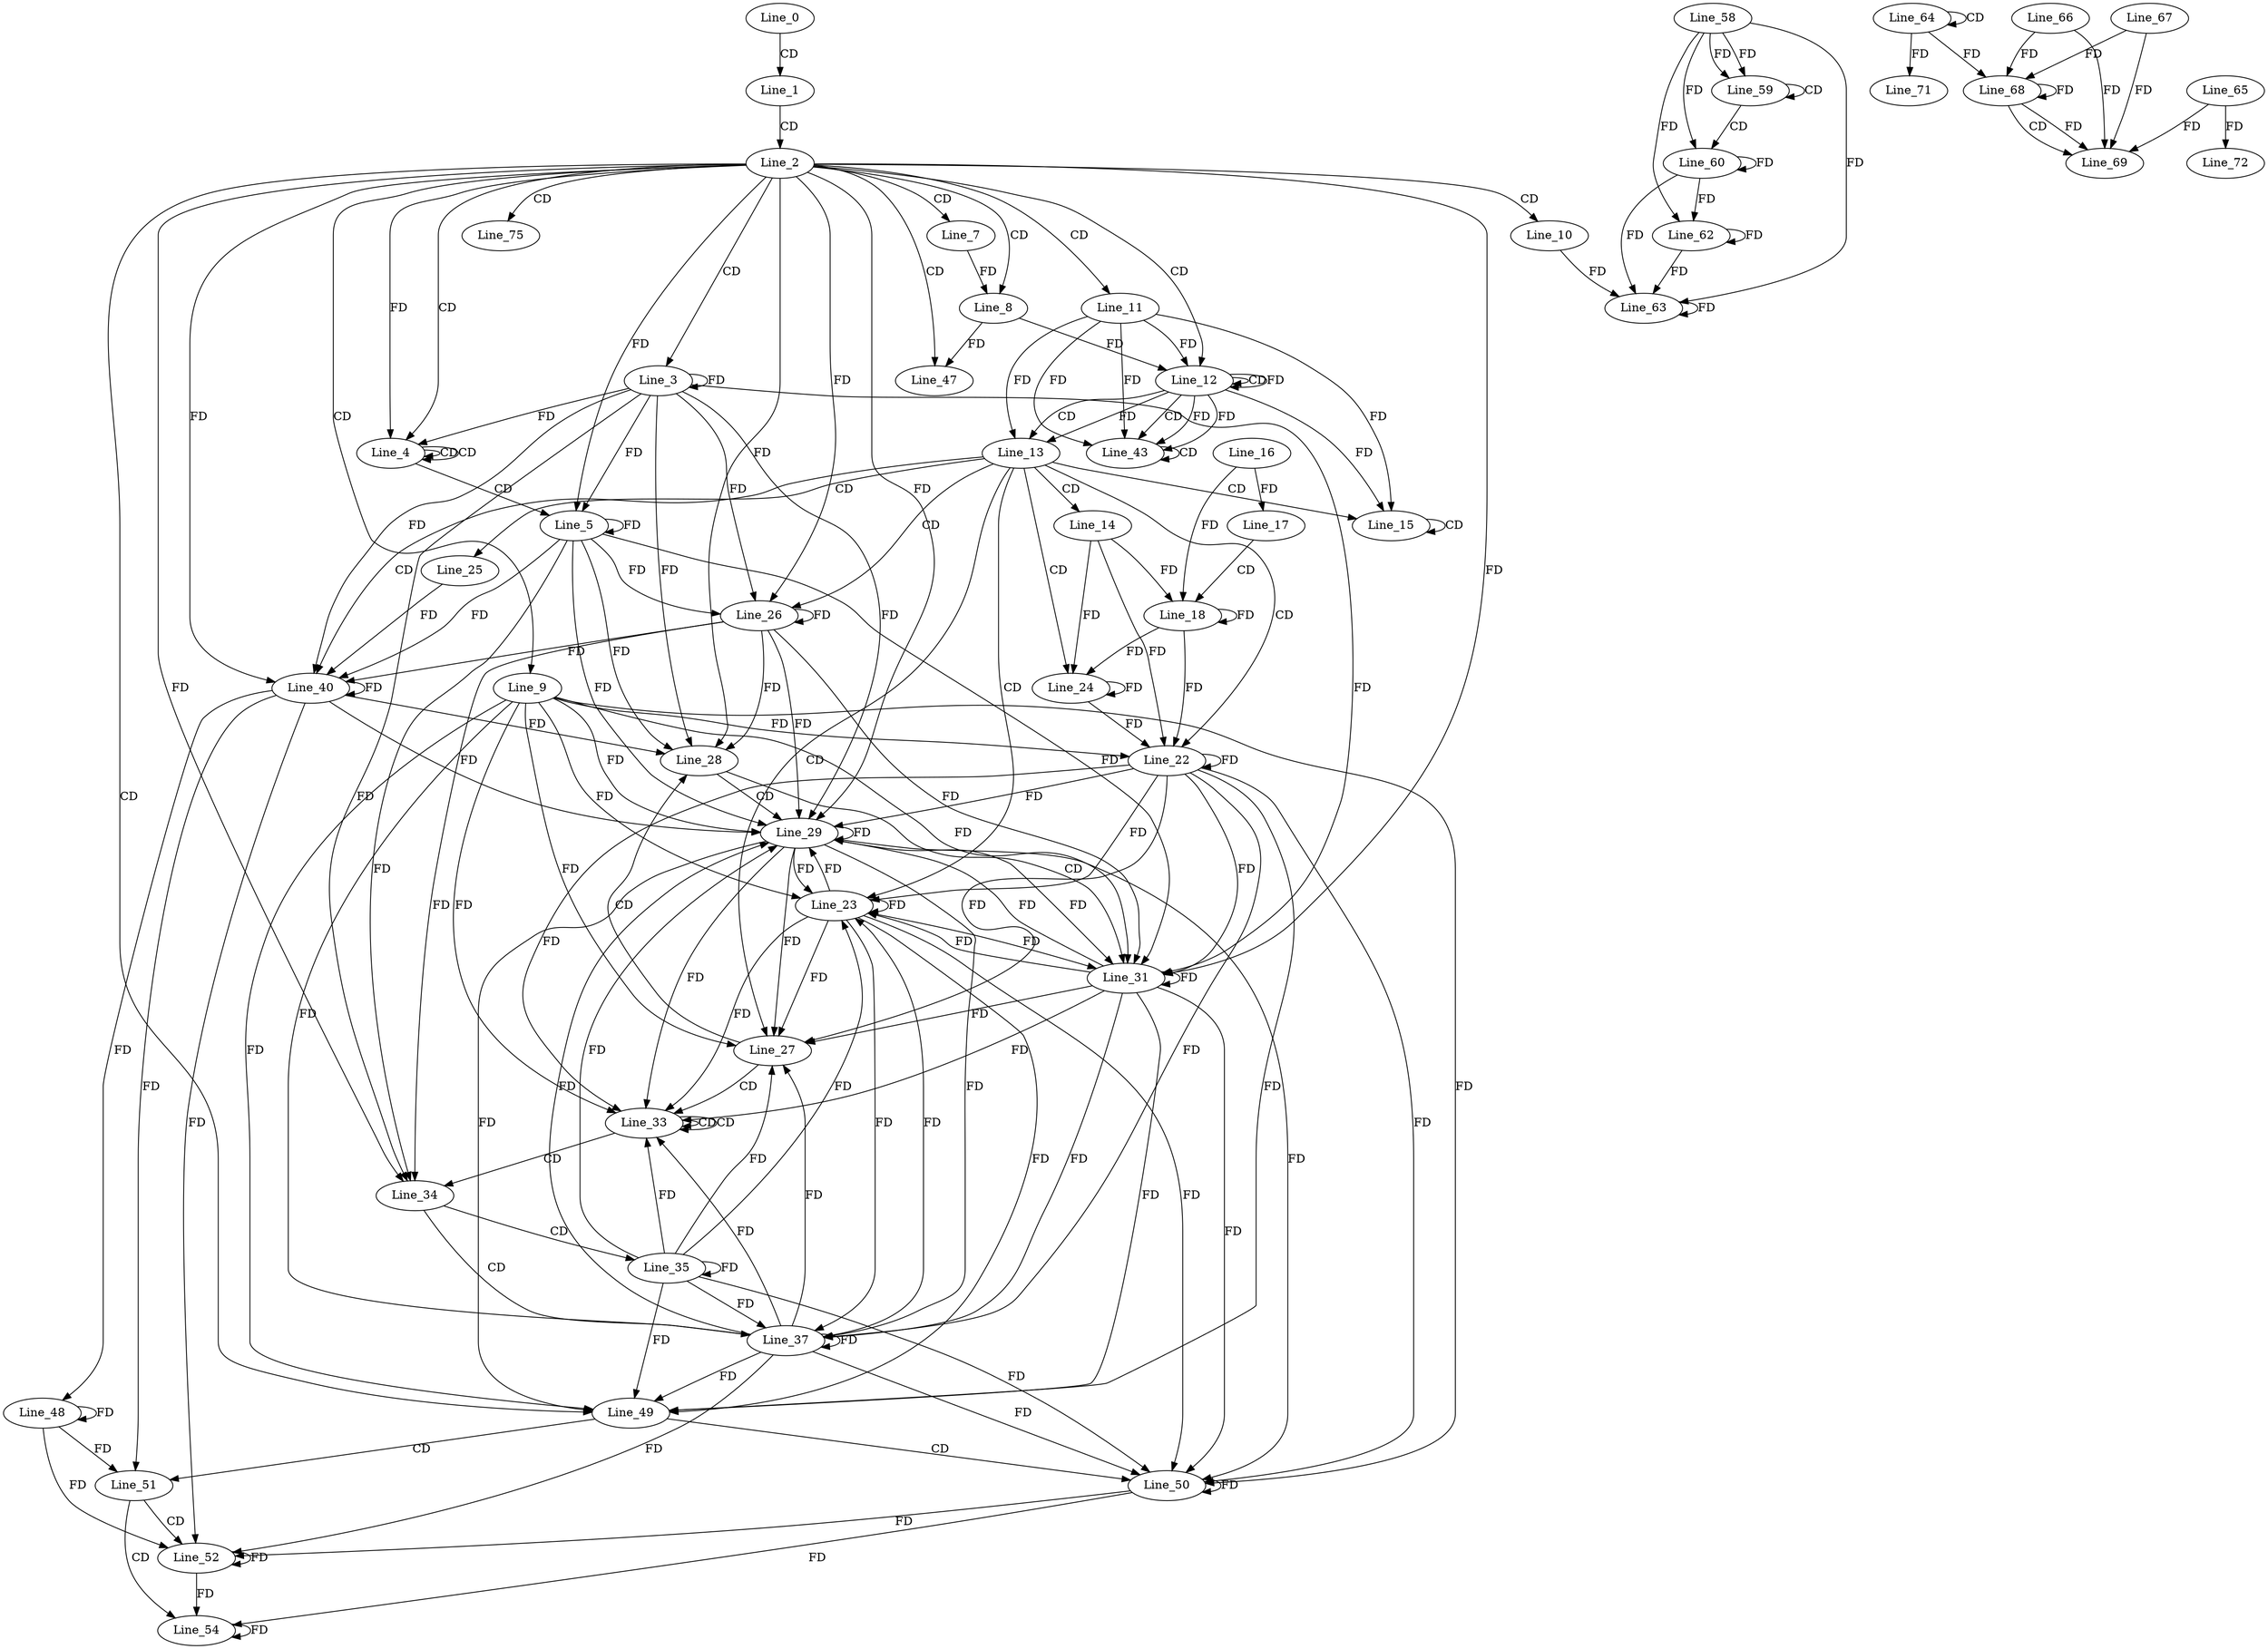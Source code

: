 digraph G {
  Line_0;
  Line_1;
  Line_2;
  Line_3;
  Line_3;
  Line_4;
  Line_4;
  Line_4;
  Line_5;
  Line_7;
  Line_8;
  Line_8;
  Line_9;
  Line_10;
  Line_11;
  Line_12;
  Line_12;
  Line_12;
  Line_13;
  Line_13;
  Line_13;
  Line_14;
  Line_15;
  Line_15;
  Line_15;
  Line_16;
  Line_17;
  Line_17;
  Line_17;
  Line_18;
  Line_22;
  Line_22;
  Line_23;
  Line_23;
  Line_24;
  Line_25;
  Line_26;
  Line_26;
  Line_27;
  Line_27;
  Line_28;
  Line_28;
  Line_28;
  Line_29;
  Line_29;
  Line_31;
  Line_33;
  Line_33;
  Line_33;
  Line_34;
  Line_34;
  Line_34;
  Line_35;
  Line_37;
  Line_40;
  Line_43;
  Line_43;
  Line_47;
  Line_48;
  Line_48;
  Line_49;
  Line_49;
  Line_50;
  Line_51;
  Line_51;
  Line_51;
  Line_52;
  Line_54;
  Line_58;
  Line_59;
  Line_59;
  Line_60;
  Line_60;
  Line_62;
  Line_62;
  Line_62;
  Line_63;
  Line_64;
  Line_64;
  Line_68;
  Line_67;
  Line_68;
  Line_66;
  Line_68;
  Line_69;
  Line_65;
  Line_71;
  Line_72;
  Line_75;
  Line_0 -> Line_1 [ label="CD" ];
  Line_1 -> Line_2 [ label="CD" ];
  Line_2 -> Line_3 [ label="CD" ];
  Line_3 -> Line_3 [ label="FD" ];
  Line_2 -> Line_4 [ label="CD" ];
  Line_4 -> Line_4 [ label="CD" ];
  Line_4 -> Line_4 [ label="CD" ];
  Line_2 -> Line_4 [ label="FD" ];
  Line_3 -> Line_4 [ label="FD" ];
  Line_4 -> Line_5 [ label="CD" ];
  Line_2 -> Line_5 [ label="FD" ];
  Line_3 -> Line_5 [ label="FD" ];
  Line_5 -> Line_5 [ label="FD" ];
  Line_2 -> Line_7 [ label="CD" ];
  Line_2 -> Line_8 [ label="CD" ];
  Line_7 -> Line_8 [ label="FD" ];
  Line_2 -> Line_9 [ label="CD" ];
  Line_2 -> Line_10 [ label="CD" ];
  Line_2 -> Line_11 [ label="CD" ];
  Line_2 -> Line_12 [ label="CD" ];
  Line_12 -> Line_12 [ label="CD" ];
  Line_12 -> Line_12 [ label="FD" ];
  Line_11 -> Line_12 [ label="FD" ];
  Line_8 -> Line_12 [ label="FD" ];
  Line_12 -> Line_13 [ label="CD" ];
  Line_12 -> Line_13 [ label="FD" ];
  Line_11 -> Line_13 [ label="FD" ];
  Line_13 -> Line_14 [ label="CD" ];
  Line_13 -> Line_15 [ label="CD" ];
  Line_15 -> Line_15 [ label="CD" ];
  Line_12 -> Line_15 [ label="FD" ];
  Line_11 -> Line_15 [ label="FD" ];
  Line_16 -> Line_17 [ label="FD" ];
  Line_17 -> Line_18 [ label="CD" ];
  Line_14 -> Line_18 [ label="FD" ];
  Line_18 -> Line_18 [ label="FD" ];
  Line_16 -> Line_18 [ label="FD" ];
  Line_13 -> Line_22 [ label="CD" ];
  Line_22 -> Line_22 [ label="FD" ];
  Line_9 -> Line_22 [ label="FD" ];
  Line_14 -> Line_22 [ label="FD" ];
  Line_18 -> Line_22 [ label="FD" ];
  Line_13 -> Line_23 [ label="CD" ];
  Line_22 -> Line_23 [ label="FD" ];
  Line_23 -> Line_23 [ label="FD" ];
  Line_9 -> Line_23 [ label="FD" ];
  Line_13 -> Line_24 [ label="CD" ];
  Line_14 -> Line_24 [ label="FD" ];
  Line_18 -> Line_24 [ label="FD" ];
  Line_24 -> Line_24 [ label="FD" ];
  Line_13 -> Line_25 [ label="CD" ];
  Line_13 -> Line_26 [ label="CD" ];
  Line_26 -> Line_26 [ label="FD" ];
  Line_2 -> Line_26 [ label="FD" ];
  Line_3 -> Line_26 [ label="FD" ];
  Line_5 -> Line_26 [ label="FD" ];
  Line_13 -> Line_27 [ label="CD" ];
  Line_22 -> Line_27 [ label="FD" ];
  Line_23 -> Line_27 [ label="FD" ];
  Line_9 -> Line_27 [ label="FD" ];
  Line_27 -> Line_28 [ label="CD" ];
  Line_26 -> Line_28 [ label="FD" ];
  Line_2 -> Line_28 [ label="FD" ];
  Line_3 -> Line_28 [ label="FD" ];
  Line_5 -> Line_28 [ label="FD" ];
  Line_28 -> Line_29 [ label="CD" ];
  Line_22 -> Line_29 [ label="FD" ];
  Line_23 -> Line_29 [ label="FD" ];
  Line_29 -> Line_29 [ label="FD" ];
  Line_9 -> Line_29 [ label="FD" ];
  Line_26 -> Line_29 [ label="FD" ];
  Line_2 -> Line_29 [ label="FD" ];
  Line_3 -> Line_29 [ label="FD" ];
  Line_5 -> Line_29 [ label="FD" ];
  Line_28 -> Line_31 [ label="CD" ];
  Line_22 -> Line_31 [ label="FD" ];
  Line_23 -> Line_31 [ label="FD" ];
  Line_29 -> Line_31 [ label="FD" ];
  Line_31 -> Line_31 [ label="FD" ];
  Line_9 -> Line_31 [ label="FD" ];
  Line_26 -> Line_31 [ label="FD" ];
  Line_2 -> Line_31 [ label="FD" ];
  Line_3 -> Line_31 [ label="FD" ];
  Line_5 -> Line_31 [ label="FD" ];
  Line_27 -> Line_33 [ label="CD" ];
  Line_33 -> Line_33 [ label="CD" ];
  Line_33 -> Line_33 [ label="CD" ];
  Line_22 -> Line_33 [ label="FD" ];
  Line_23 -> Line_33 [ label="FD" ];
  Line_29 -> Line_33 [ label="FD" ];
  Line_31 -> Line_33 [ label="FD" ];
  Line_9 -> Line_33 [ label="FD" ];
  Line_33 -> Line_34 [ label="CD" ];
  Line_26 -> Line_34 [ label="FD" ];
  Line_2 -> Line_34 [ label="FD" ];
  Line_3 -> Line_34 [ label="FD" ];
  Line_5 -> Line_34 [ label="FD" ];
  Line_34 -> Line_35 [ label="CD" ];
  Line_35 -> Line_35 [ label="FD" ];
  Line_34 -> Line_37 [ label="CD" ];
  Line_22 -> Line_37 [ label="FD" ];
  Line_23 -> Line_37 [ label="FD" ];
  Line_29 -> Line_37 [ label="FD" ];
  Line_31 -> Line_37 [ label="FD" ];
  Line_35 -> Line_37 [ label="FD" ];
  Line_37 -> Line_37 [ label="FD" ];
  Line_9 -> Line_37 [ label="FD" ];
  Line_13 -> Line_40 [ label="CD" ];
  Line_26 -> Line_40 [ label="FD" ];
  Line_40 -> Line_40 [ label="FD" ];
  Line_2 -> Line_40 [ label="FD" ];
  Line_3 -> Line_40 [ label="FD" ];
  Line_5 -> Line_40 [ label="FD" ];
  Line_25 -> Line_40 [ label="FD" ];
  Line_12 -> Line_43 [ label="CD" ];
  Line_12 -> Line_43 [ label="FD" ];
  Line_11 -> Line_43 [ label="FD" ];
  Line_43 -> Line_43 [ label="CD" ];
  Line_12 -> Line_43 [ label="FD" ];
  Line_11 -> Line_43 [ label="FD" ];
  Line_2 -> Line_47 [ label="CD" ];
  Line_8 -> Line_47 [ label="FD" ];
  Line_40 -> Line_48 [ label="FD" ];
  Line_48 -> Line_48 [ label="FD" ];
  Line_2 -> Line_49 [ label="CD" ];
  Line_22 -> Line_49 [ label="FD" ];
  Line_23 -> Line_49 [ label="FD" ];
  Line_29 -> Line_49 [ label="FD" ];
  Line_31 -> Line_49 [ label="FD" ];
  Line_35 -> Line_49 [ label="FD" ];
  Line_37 -> Line_49 [ label="FD" ];
  Line_9 -> Line_49 [ label="FD" ];
  Line_49 -> Line_50 [ label="CD" ];
  Line_22 -> Line_50 [ label="FD" ];
  Line_23 -> Line_50 [ label="FD" ];
  Line_29 -> Line_50 [ label="FD" ];
  Line_31 -> Line_50 [ label="FD" ];
  Line_35 -> Line_50 [ label="FD" ];
  Line_37 -> Line_50 [ label="FD" ];
  Line_9 -> Line_50 [ label="FD" ];
  Line_50 -> Line_50 [ label="FD" ];
  Line_49 -> Line_51 [ label="CD" ];
  Line_40 -> Line_51 [ label="FD" ];
  Line_48 -> Line_51 [ label="FD" ];
  Line_51 -> Line_52 [ label="CD" ];
  Line_37 -> Line_52 [ label="FD" ];
  Line_50 -> Line_52 [ label="FD" ];
  Line_52 -> Line_52 [ label="FD" ];
  Line_40 -> Line_52 [ label="FD" ];
  Line_48 -> Line_52 [ label="FD" ];
  Line_51 -> Line_54 [ label="CD" ];
  Line_50 -> Line_54 [ label="FD" ];
  Line_52 -> Line_54 [ label="FD" ];
  Line_54 -> Line_54 [ label="FD" ];
  Line_58 -> Line_59 [ label="FD" ];
  Line_59 -> Line_59 [ label="CD" ];
  Line_58 -> Line_59 [ label="FD" ];
  Line_59 -> Line_60 [ label="CD" ];
  Line_58 -> Line_60 [ label="FD" ];
  Line_60 -> Line_60 [ label="FD" ];
  Line_58 -> Line_62 [ label="FD" ];
  Line_60 -> Line_62 [ label="FD" ];
  Line_62 -> Line_62 [ label="FD" ];
  Line_10 -> Line_63 [ label="FD" ];
  Line_63 -> Line_63 [ label="FD" ];
  Line_58 -> Line_63 [ label="FD" ];
  Line_60 -> Line_63 [ label="FD" ];
  Line_62 -> Line_63 [ label="FD" ];
  Line_64 -> Line_64 [ label="CD" ];
  Line_68 -> Line_68 [ label="FD" ];
  Line_67 -> Line_68 [ label="FD" ];
  Line_64 -> Line_68 [ label="FD" ];
  Line_66 -> Line_68 [ label="FD" ];
  Line_68 -> Line_69 [ label="CD" ];
  Line_65 -> Line_69 [ label="FD" ];
  Line_66 -> Line_69 [ label="FD" ];
  Line_68 -> Line_69 [ label="FD" ];
  Line_67 -> Line_69 [ label="FD" ];
  Line_64 -> Line_71 [ label="FD" ];
  Line_65 -> Line_72 [ label="FD" ];
  Line_2 -> Line_75 [ label="CD" ];
  Line_24 -> Line_22 [ label="FD" ];
  Line_29 -> Line_23 [ label="FD" ];
  Line_31 -> Line_23 [ label="FD" ];
  Line_35 -> Line_23 [ label="FD" ];
  Line_37 -> Line_23 [ label="FD" ];
  Line_29 -> Line_27 [ label="FD" ];
  Line_31 -> Line_27 [ label="FD" ];
  Line_35 -> Line_27 [ label="FD" ];
  Line_37 -> Line_27 [ label="FD" ];
  Line_40 -> Line_28 [ label="FD" ];
  Line_40 -> Line_29 [ label="FD" ];
  Line_31 -> Line_29 [ label="FD" ];
  Line_35 -> Line_29 [ label="FD" ];
  Line_37 -> Line_29 [ label="FD" ];
  Line_35 -> Line_33 [ label="FD" ];
  Line_37 -> Line_33 [ label="FD" ];
}
